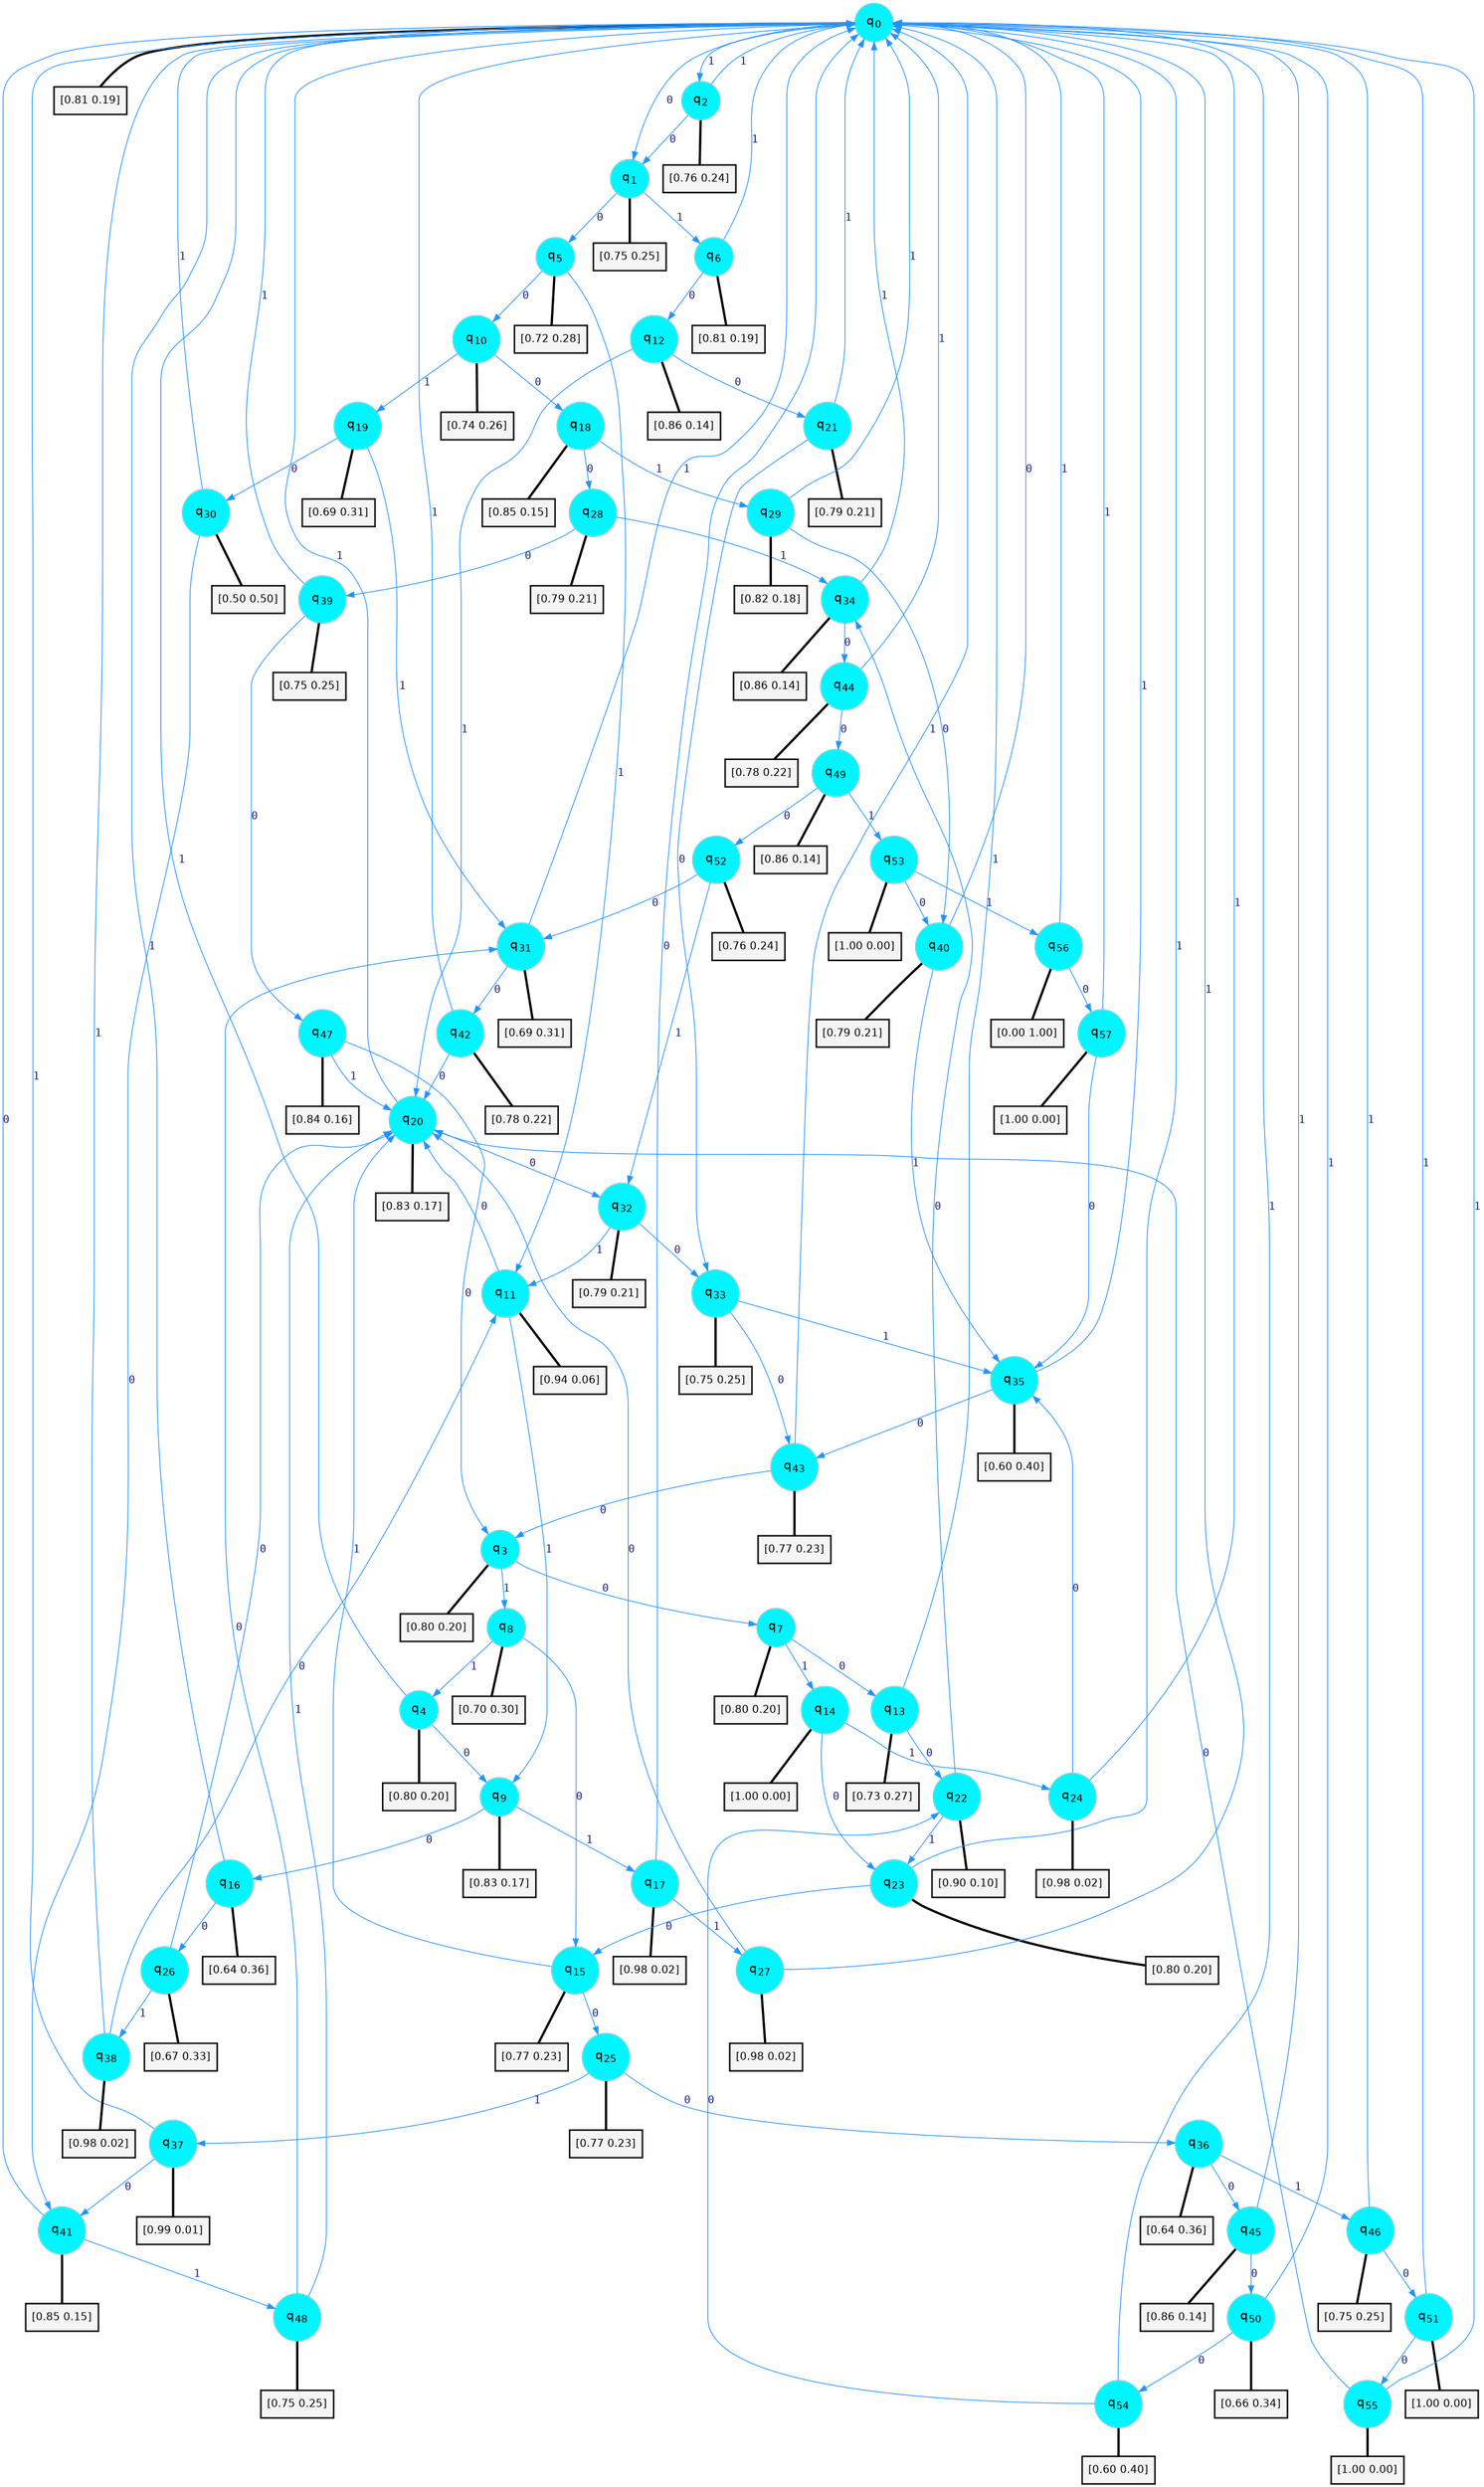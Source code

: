 digraph G {
graph [
bgcolor=transparent, dpi=300, rankdir=TD, size="40,25"];
node [
color=gray, fillcolor=turquoise1, fontcolor=black, fontname=Helvetica, fontsize=16, fontweight=bold, shape=circle, style=filled];
edge [
arrowsize=1, color=dodgerblue1, fontcolor=midnightblue, fontname=courier, fontweight=bold, penwidth=1, style=solid, weight=20];
0[label=<q<SUB>0</SUB>>];
1[label=<q<SUB>1</SUB>>];
2[label=<q<SUB>2</SUB>>];
3[label=<q<SUB>3</SUB>>];
4[label=<q<SUB>4</SUB>>];
5[label=<q<SUB>5</SUB>>];
6[label=<q<SUB>6</SUB>>];
7[label=<q<SUB>7</SUB>>];
8[label=<q<SUB>8</SUB>>];
9[label=<q<SUB>9</SUB>>];
10[label=<q<SUB>10</SUB>>];
11[label=<q<SUB>11</SUB>>];
12[label=<q<SUB>12</SUB>>];
13[label=<q<SUB>13</SUB>>];
14[label=<q<SUB>14</SUB>>];
15[label=<q<SUB>15</SUB>>];
16[label=<q<SUB>16</SUB>>];
17[label=<q<SUB>17</SUB>>];
18[label=<q<SUB>18</SUB>>];
19[label=<q<SUB>19</SUB>>];
20[label=<q<SUB>20</SUB>>];
21[label=<q<SUB>21</SUB>>];
22[label=<q<SUB>22</SUB>>];
23[label=<q<SUB>23</SUB>>];
24[label=<q<SUB>24</SUB>>];
25[label=<q<SUB>25</SUB>>];
26[label=<q<SUB>26</SUB>>];
27[label=<q<SUB>27</SUB>>];
28[label=<q<SUB>28</SUB>>];
29[label=<q<SUB>29</SUB>>];
30[label=<q<SUB>30</SUB>>];
31[label=<q<SUB>31</SUB>>];
32[label=<q<SUB>32</SUB>>];
33[label=<q<SUB>33</SUB>>];
34[label=<q<SUB>34</SUB>>];
35[label=<q<SUB>35</SUB>>];
36[label=<q<SUB>36</SUB>>];
37[label=<q<SUB>37</SUB>>];
38[label=<q<SUB>38</SUB>>];
39[label=<q<SUB>39</SUB>>];
40[label=<q<SUB>40</SUB>>];
41[label=<q<SUB>41</SUB>>];
42[label=<q<SUB>42</SUB>>];
43[label=<q<SUB>43</SUB>>];
44[label=<q<SUB>44</SUB>>];
45[label=<q<SUB>45</SUB>>];
46[label=<q<SUB>46</SUB>>];
47[label=<q<SUB>47</SUB>>];
48[label=<q<SUB>48</SUB>>];
49[label=<q<SUB>49</SUB>>];
50[label=<q<SUB>50</SUB>>];
51[label=<q<SUB>51</SUB>>];
52[label=<q<SUB>52</SUB>>];
53[label=<q<SUB>53</SUB>>];
54[label=<q<SUB>54</SUB>>];
55[label=<q<SUB>55</SUB>>];
56[label=<q<SUB>56</SUB>>];
57[label=<q<SUB>57</SUB>>];
58[label="[0.81 0.19]", shape=box,fontcolor=black, fontname=Helvetica, fontsize=14, penwidth=2, fillcolor=whitesmoke,color=black];
59[label="[0.75 0.25]", shape=box,fontcolor=black, fontname=Helvetica, fontsize=14, penwidth=2, fillcolor=whitesmoke,color=black];
60[label="[0.76 0.24]", shape=box,fontcolor=black, fontname=Helvetica, fontsize=14, penwidth=2, fillcolor=whitesmoke,color=black];
61[label="[0.80 0.20]", shape=box,fontcolor=black, fontname=Helvetica, fontsize=14, penwidth=2, fillcolor=whitesmoke,color=black];
62[label="[0.80 0.20]", shape=box,fontcolor=black, fontname=Helvetica, fontsize=14, penwidth=2, fillcolor=whitesmoke,color=black];
63[label="[0.72 0.28]", shape=box,fontcolor=black, fontname=Helvetica, fontsize=14, penwidth=2, fillcolor=whitesmoke,color=black];
64[label="[0.81 0.19]", shape=box,fontcolor=black, fontname=Helvetica, fontsize=14, penwidth=2, fillcolor=whitesmoke,color=black];
65[label="[0.80 0.20]", shape=box,fontcolor=black, fontname=Helvetica, fontsize=14, penwidth=2, fillcolor=whitesmoke,color=black];
66[label="[0.70 0.30]", shape=box,fontcolor=black, fontname=Helvetica, fontsize=14, penwidth=2, fillcolor=whitesmoke,color=black];
67[label="[0.83 0.17]", shape=box,fontcolor=black, fontname=Helvetica, fontsize=14, penwidth=2, fillcolor=whitesmoke,color=black];
68[label="[0.74 0.26]", shape=box,fontcolor=black, fontname=Helvetica, fontsize=14, penwidth=2, fillcolor=whitesmoke,color=black];
69[label="[0.94 0.06]", shape=box,fontcolor=black, fontname=Helvetica, fontsize=14, penwidth=2, fillcolor=whitesmoke,color=black];
70[label="[0.86 0.14]", shape=box,fontcolor=black, fontname=Helvetica, fontsize=14, penwidth=2, fillcolor=whitesmoke,color=black];
71[label="[0.73 0.27]", shape=box,fontcolor=black, fontname=Helvetica, fontsize=14, penwidth=2, fillcolor=whitesmoke,color=black];
72[label="[1.00 0.00]", shape=box,fontcolor=black, fontname=Helvetica, fontsize=14, penwidth=2, fillcolor=whitesmoke,color=black];
73[label="[0.77 0.23]", shape=box,fontcolor=black, fontname=Helvetica, fontsize=14, penwidth=2, fillcolor=whitesmoke,color=black];
74[label="[0.64 0.36]", shape=box,fontcolor=black, fontname=Helvetica, fontsize=14, penwidth=2, fillcolor=whitesmoke,color=black];
75[label="[0.98 0.02]", shape=box,fontcolor=black, fontname=Helvetica, fontsize=14, penwidth=2, fillcolor=whitesmoke,color=black];
76[label="[0.85 0.15]", shape=box,fontcolor=black, fontname=Helvetica, fontsize=14, penwidth=2, fillcolor=whitesmoke,color=black];
77[label="[0.69 0.31]", shape=box,fontcolor=black, fontname=Helvetica, fontsize=14, penwidth=2, fillcolor=whitesmoke,color=black];
78[label="[0.83 0.17]", shape=box,fontcolor=black, fontname=Helvetica, fontsize=14, penwidth=2, fillcolor=whitesmoke,color=black];
79[label="[0.79 0.21]", shape=box,fontcolor=black, fontname=Helvetica, fontsize=14, penwidth=2, fillcolor=whitesmoke,color=black];
80[label="[0.90 0.10]", shape=box,fontcolor=black, fontname=Helvetica, fontsize=14, penwidth=2, fillcolor=whitesmoke,color=black];
81[label="[0.80 0.20]", shape=box,fontcolor=black, fontname=Helvetica, fontsize=14, penwidth=2, fillcolor=whitesmoke,color=black];
82[label="[0.98 0.02]", shape=box,fontcolor=black, fontname=Helvetica, fontsize=14, penwidth=2, fillcolor=whitesmoke,color=black];
83[label="[0.77 0.23]", shape=box,fontcolor=black, fontname=Helvetica, fontsize=14, penwidth=2, fillcolor=whitesmoke,color=black];
84[label="[0.67 0.33]", shape=box,fontcolor=black, fontname=Helvetica, fontsize=14, penwidth=2, fillcolor=whitesmoke,color=black];
85[label="[0.98 0.02]", shape=box,fontcolor=black, fontname=Helvetica, fontsize=14, penwidth=2, fillcolor=whitesmoke,color=black];
86[label="[0.79 0.21]", shape=box,fontcolor=black, fontname=Helvetica, fontsize=14, penwidth=2, fillcolor=whitesmoke,color=black];
87[label="[0.82 0.18]", shape=box,fontcolor=black, fontname=Helvetica, fontsize=14, penwidth=2, fillcolor=whitesmoke,color=black];
88[label="[0.50 0.50]", shape=box,fontcolor=black, fontname=Helvetica, fontsize=14, penwidth=2, fillcolor=whitesmoke,color=black];
89[label="[0.69 0.31]", shape=box,fontcolor=black, fontname=Helvetica, fontsize=14, penwidth=2, fillcolor=whitesmoke,color=black];
90[label="[0.79 0.21]", shape=box,fontcolor=black, fontname=Helvetica, fontsize=14, penwidth=2, fillcolor=whitesmoke,color=black];
91[label="[0.75 0.25]", shape=box,fontcolor=black, fontname=Helvetica, fontsize=14, penwidth=2, fillcolor=whitesmoke,color=black];
92[label="[0.86 0.14]", shape=box,fontcolor=black, fontname=Helvetica, fontsize=14, penwidth=2, fillcolor=whitesmoke,color=black];
93[label="[0.60 0.40]", shape=box,fontcolor=black, fontname=Helvetica, fontsize=14, penwidth=2, fillcolor=whitesmoke,color=black];
94[label="[0.64 0.36]", shape=box,fontcolor=black, fontname=Helvetica, fontsize=14, penwidth=2, fillcolor=whitesmoke,color=black];
95[label="[0.99 0.01]", shape=box,fontcolor=black, fontname=Helvetica, fontsize=14, penwidth=2, fillcolor=whitesmoke,color=black];
96[label="[0.98 0.02]", shape=box,fontcolor=black, fontname=Helvetica, fontsize=14, penwidth=2, fillcolor=whitesmoke,color=black];
97[label="[0.75 0.25]", shape=box,fontcolor=black, fontname=Helvetica, fontsize=14, penwidth=2, fillcolor=whitesmoke,color=black];
98[label="[0.79 0.21]", shape=box,fontcolor=black, fontname=Helvetica, fontsize=14, penwidth=2, fillcolor=whitesmoke,color=black];
99[label="[0.85 0.15]", shape=box,fontcolor=black, fontname=Helvetica, fontsize=14, penwidth=2, fillcolor=whitesmoke,color=black];
100[label="[0.78 0.22]", shape=box,fontcolor=black, fontname=Helvetica, fontsize=14, penwidth=2, fillcolor=whitesmoke,color=black];
101[label="[0.77 0.23]", shape=box,fontcolor=black, fontname=Helvetica, fontsize=14, penwidth=2, fillcolor=whitesmoke,color=black];
102[label="[0.78 0.22]", shape=box,fontcolor=black, fontname=Helvetica, fontsize=14, penwidth=2, fillcolor=whitesmoke,color=black];
103[label="[0.86 0.14]", shape=box,fontcolor=black, fontname=Helvetica, fontsize=14, penwidth=2, fillcolor=whitesmoke,color=black];
104[label="[0.75 0.25]", shape=box,fontcolor=black, fontname=Helvetica, fontsize=14, penwidth=2, fillcolor=whitesmoke,color=black];
105[label="[0.84 0.16]", shape=box,fontcolor=black, fontname=Helvetica, fontsize=14, penwidth=2, fillcolor=whitesmoke,color=black];
106[label="[0.75 0.25]", shape=box,fontcolor=black, fontname=Helvetica, fontsize=14, penwidth=2, fillcolor=whitesmoke,color=black];
107[label="[0.86 0.14]", shape=box,fontcolor=black, fontname=Helvetica, fontsize=14, penwidth=2, fillcolor=whitesmoke,color=black];
108[label="[0.66 0.34]", shape=box,fontcolor=black, fontname=Helvetica, fontsize=14, penwidth=2, fillcolor=whitesmoke,color=black];
109[label="[1.00 0.00]", shape=box,fontcolor=black, fontname=Helvetica, fontsize=14, penwidth=2, fillcolor=whitesmoke,color=black];
110[label="[0.76 0.24]", shape=box,fontcolor=black, fontname=Helvetica, fontsize=14, penwidth=2, fillcolor=whitesmoke,color=black];
111[label="[1.00 0.00]", shape=box,fontcolor=black, fontname=Helvetica, fontsize=14, penwidth=2, fillcolor=whitesmoke,color=black];
112[label="[0.60 0.40]", shape=box,fontcolor=black, fontname=Helvetica, fontsize=14, penwidth=2, fillcolor=whitesmoke,color=black];
113[label="[1.00 0.00]", shape=box,fontcolor=black, fontname=Helvetica, fontsize=14, penwidth=2, fillcolor=whitesmoke,color=black];
114[label="[0.00 1.00]", shape=box,fontcolor=black, fontname=Helvetica, fontsize=14, penwidth=2, fillcolor=whitesmoke,color=black];
115[label="[1.00 0.00]", shape=box,fontcolor=black, fontname=Helvetica, fontsize=14, penwidth=2, fillcolor=whitesmoke,color=black];
0->1 [label=0];
0->2 [label=1];
0->58 [arrowhead=none, penwidth=3,color=black];
1->5 [label=0];
1->6 [label=1];
1->59 [arrowhead=none, penwidth=3,color=black];
2->1 [label=0];
2->0 [label=1];
2->60 [arrowhead=none, penwidth=3,color=black];
3->7 [label=0];
3->8 [label=1];
3->61 [arrowhead=none, penwidth=3,color=black];
4->9 [label=0];
4->0 [label=1];
4->62 [arrowhead=none, penwidth=3,color=black];
5->10 [label=0];
5->11 [label=1];
5->63 [arrowhead=none, penwidth=3,color=black];
6->12 [label=0];
6->0 [label=1];
6->64 [arrowhead=none, penwidth=3,color=black];
7->13 [label=0];
7->14 [label=1];
7->65 [arrowhead=none, penwidth=3,color=black];
8->15 [label=0];
8->4 [label=1];
8->66 [arrowhead=none, penwidth=3,color=black];
9->16 [label=0];
9->17 [label=1];
9->67 [arrowhead=none, penwidth=3,color=black];
10->18 [label=0];
10->19 [label=1];
10->68 [arrowhead=none, penwidth=3,color=black];
11->20 [label=0];
11->9 [label=1];
11->69 [arrowhead=none, penwidth=3,color=black];
12->21 [label=0];
12->20 [label=1];
12->70 [arrowhead=none, penwidth=3,color=black];
13->22 [label=0];
13->0 [label=1];
13->71 [arrowhead=none, penwidth=3,color=black];
14->23 [label=0];
14->24 [label=1];
14->72 [arrowhead=none, penwidth=3,color=black];
15->25 [label=0];
15->20 [label=1];
15->73 [arrowhead=none, penwidth=3,color=black];
16->26 [label=0];
16->0 [label=1];
16->74 [arrowhead=none, penwidth=3,color=black];
17->0 [label=0];
17->27 [label=1];
17->75 [arrowhead=none, penwidth=3,color=black];
18->28 [label=0];
18->29 [label=1];
18->76 [arrowhead=none, penwidth=3,color=black];
19->30 [label=0];
19->31 [label=1];
19->77 [arrowhead=none, penwidth=3,color=black];
20->32 [label=0];
20->0 [label=1];
20->78 [arrowhead=none, penwidth=3,color=black];
21->33 [label=0];
21->0 [label=1];
21->79 [arrowhead=none, penwidth=3,color=black];
22->34 [label=0];
22->23 [label=1];
22->80 [arrowhead=none, penwidth=3,color=black];
23->15 [label=0];
23->0 [label=1];
23->81 [arrowhead=none, penwidth=3,color=black];
24->35 [label=0];
24->0 [label=1];
24->82 [arrowhead=none, penwidth=3,color=black];
25->36 [label=0];
25->37 [label=1];
25->83 [arrowhead=none, penwidth=3,color=black];
26->20 [label=0];
26->38 [label=1];
26->84 [arrowhead=none, penwidth=3,color=black];
27->20 [label=0];
27->0 [label=1];
27->85 [arrowhead=none, penwidth=3,color=black];
28->39 [label=0];
28->34 [label=1];
28->86 [arrowhead=none, penwidth=3,color=black];
29->40 [label=0];
29->0 [label=1];
29->87 [arrowhead=none, penwidth=3,color=black];
30->41 [label=0];
30->0 [label=1];
30->88 [arrowhead=none, penwidth=3,color=black];
31->42 [label=0];
31->0 [label=1];
31->89 [arrowhead=none, penwidth=3,color=black];
32->33 [label=0];
32->11 [label=1];
32->90 [arrowhead=none, penwidth=3,color=black];
33->43 [label=0];
33->35 [label=1];
33->91 [arrowhead=none, penwidth=3,color=black];
34->44 [label=0];
34->0 [label=1];
34->92 [arrowhead=none, penwidth=3,color=black];
35->43 [label=0];
35->0 [label=1];
35->93 [arrowhead=none, penwidth=3,color=black];
36->45 [label=0];
36->46 [label=1];
36->94 [arrowhead=none, penwidth=3,color=black];
37->41 [label=0];
37->0 [label=1];
37->95 [arrowhead=none, penwidth=3,color=black];
38->11 [label=0];
38->0 [label=1];
38->96 [arrowhead=none, penwidth=3,color=black];
39->47 [label=0];
39->0 [label=1];
39->97 [arrowhead=none, penwidth=3,color=black];
40->0 [label=0];
40->35 [label=1];
40->98 [arrowhead=none, penwidth=3,color=black];
41->0 [label=0];
41->48 [label=1];
41->99 [arrowhead=none, penwidth=3,color=black];
42->20 [label=0];
42->0 [label=1];
42->100 [arrowhead=none, penwidth=3,color=black];
43->3 [label=0];
43->0 [label=1];
43->101 [arrowhead=none, penwidth=3,color=black];
44->49 [label=0];
44->0 [label=1];
44->102 [arrowhead=none, penwidth=3,color=black];
45->50 [label=0];
45->0 [label=1];
45->103 [arrowhead=none, penwidth=3,color=black];
46->51 [label=0];
46->0 [label=1];
46->104 [arrowhead=none, penwidth=3,color=black];
47->3 [label=0];
47->20 [label=1];
47->105 [arrowhead=none, penwidth=3,color=black];
48->31 [label=0];
48->20 [label=1];
48->106 [arrowhead=none, penwidth=3,color=black];
49->52 [label=0];
49->53 [label=1];
49->107 [arrowhead=none, penwidth=3,color=black];
50->54 [label=0];
50->0 [label=1];
50->108 [arrowhead=none, penwidth=3,color=black];
51->55 [label=0];
51->0 [label=1];
51->109 [arrowhead=none, penwidth=3,color=black];
52->31 [label=0];
52->32 [label=1];
52->110 [arrowhead=none, penwidth=3,color=black];
53->40 [label=0];
53->56 [label=1];
53->111 [arrowhead=none, penwidth=3,color=black];
54->22 [label=0];
54->0 [label=1];
54->112 [arrowhead=none, penwidth=3,color=black];
55->20 [label=0];
55->0 [label=1];
55->113 [arrowhead=none, penwidth=3,color=black];
56->57 [label=0];
56->0 [label=1];
56->114 [arrowhead=none, penwidth=3,color=black];
57->35 [label=0];
57->0 [label=1];
57->115 [arrowhead=none, penwidth=3,color=black];
}
